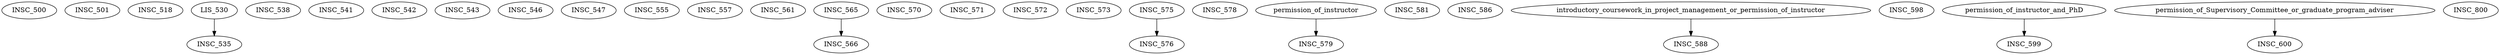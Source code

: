 digraph G {
    INSC_500;
    INSC_501;
    INSC_518;
    edge [color=black];
    LIS_530 -> INSC_535;
    INSC_538;
    INSC_541;
    INSC_542;
    INSC_543;
    INSC_546;
    INSC_547;
    INSC_555;
    INSC_557;
    INSC_561;
    INSC_565;
    edge [color=black];
    INSC_565 -> INSC_566;
    INSC_570;
    INSC_571;
    INSC_572;
    INSC_573;
    INSC_575;
    edge [color=black];
    INSC_575 -> INSC_576;
    INSC_578;
    edge [color=black];
    permission_of_instructor -> INSC_579;
    INSC_581;
    INSC_586;
    edge [color=black];
    introductory_coursework_in_project_management_or_permission_of_instructor -> INSC_588;
    INSC_598;
    edge [color=black];
    permission_of_instructor_and_PhD -> INSC_599;
    edge [color=black];
    permission_of_Supervisory_Committee_or_graduate_program_adviser -> INSC_600;
    INSC_800;
}
